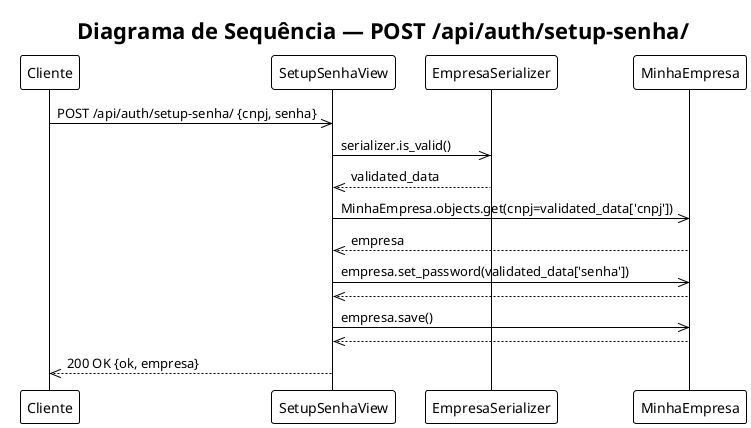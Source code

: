 @startuml
!theme plain
title "Diagrama de Sequência — POST /api/auth/setup-senha/"

participant "Cliente" as C
participant "SetupSenhaView" as V
participant "EmpresaSerializer" as S
participant "MinhaEmpresa" as E

C->>V: POST /api/auth/setup-senha/ {cnpj, senha}
V->>S: serializer.is_valid()
S-->>V: validated_data
V->>E: MinhaEmpresa.objects.get(cnpj=validated_data['cnpj'])
E-->>V: empresa
V->>E: empresa.set_password(validated_data['senha'])
E-->>V:
V->>E: empresa.save()
E-->>V:
V-->>C: 200 OK {ok, empresa}
@enduml
